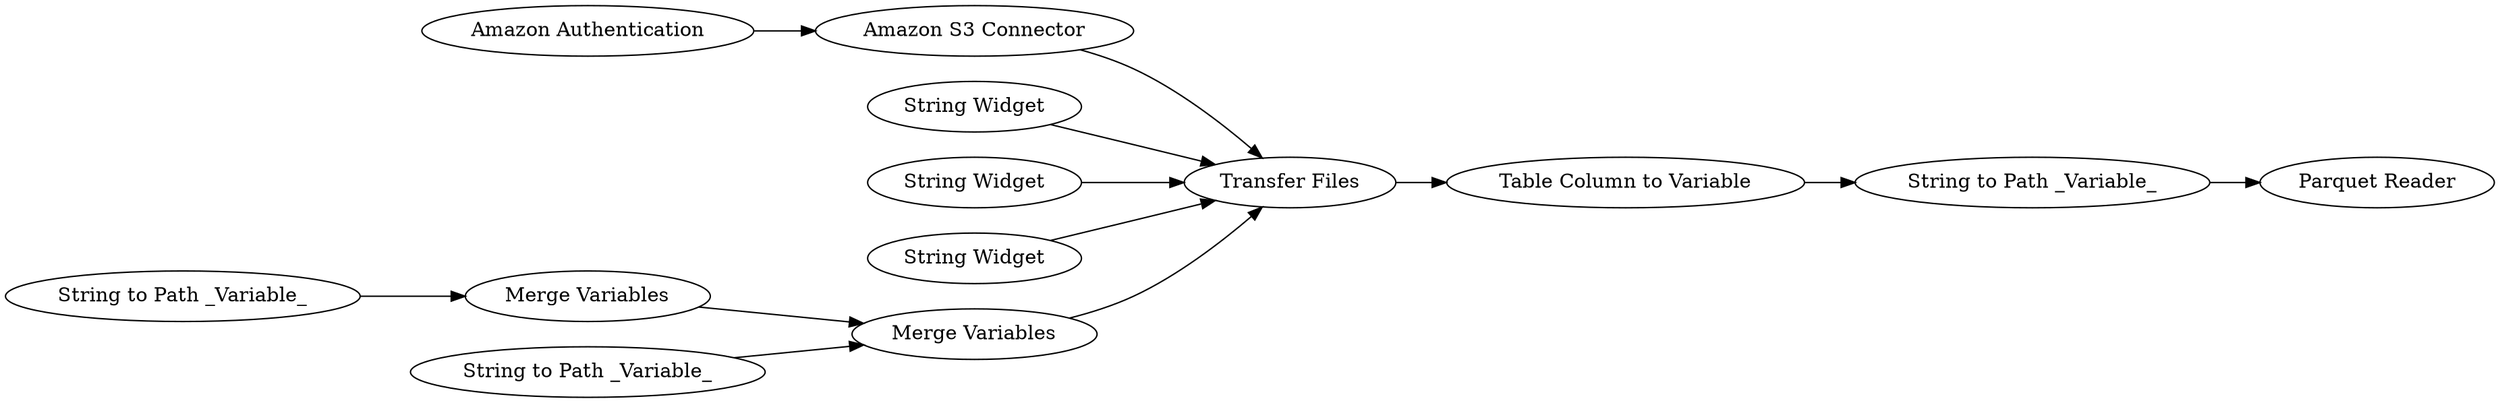 digraph {
	"-2923865202178798781_2" [label="Amazon Authentication"]
	"3580104366489954980_48" [label="Merge Variables"]
	"3580104366489954980_140" [label="Table Column to Variable"]
	"-5124274012503656487_134" [label="Parquet Reader"]
	"3580104366489954980_137" [label="String to Path _Variable_"]
	"3580104366489954980_142" [label="Transfer Files"]
	"3580104366489954980_138" [label="String to Path _Variable_"]
	"-5124274012503656487_55" [label="String Widget"]
	"-5124274012503656487_136" [label="String Widget"]
	"-5124274012503656487_50" [label="String Widget"]
	"-2923865202178798781_1" [label="Amazon S3 Connector"]
	"3580104366489954980_141" [label="String to Path _Variable_"]
	"3580104366489954980_139" [label="Merge Variables"]
	"3580104366489954980_142" -> "3580104366489954980_140"
	"-5124274012503656487_55" -> "3580104366489954980_142"
	"-2923865202178798781_2" -> "-2923865202178798781_1"
	"-5124274012503656487_136" -> "3580104366489954980_142"
	"-2923865202178798781_1" -> "3580104366489954980_142"
	"3580104366489954980_48" -> "3580104366489954980_139"
	"-5124274012503656487_50" -> "3580104366489954980_142"
	"3580104366489954980_137" -> "3580104366489954980_48"
	"3580104366489954980_140" -> "3580104366489954980_141"
	"3580104366489954980_138" -> "3580104366489954980_139"
	"3580104366489954980_139" -> "3580104366489954980_142"
	"3580104366489954980_141" -> "-5124274012503656487_134"
	rankdir=LR
}
